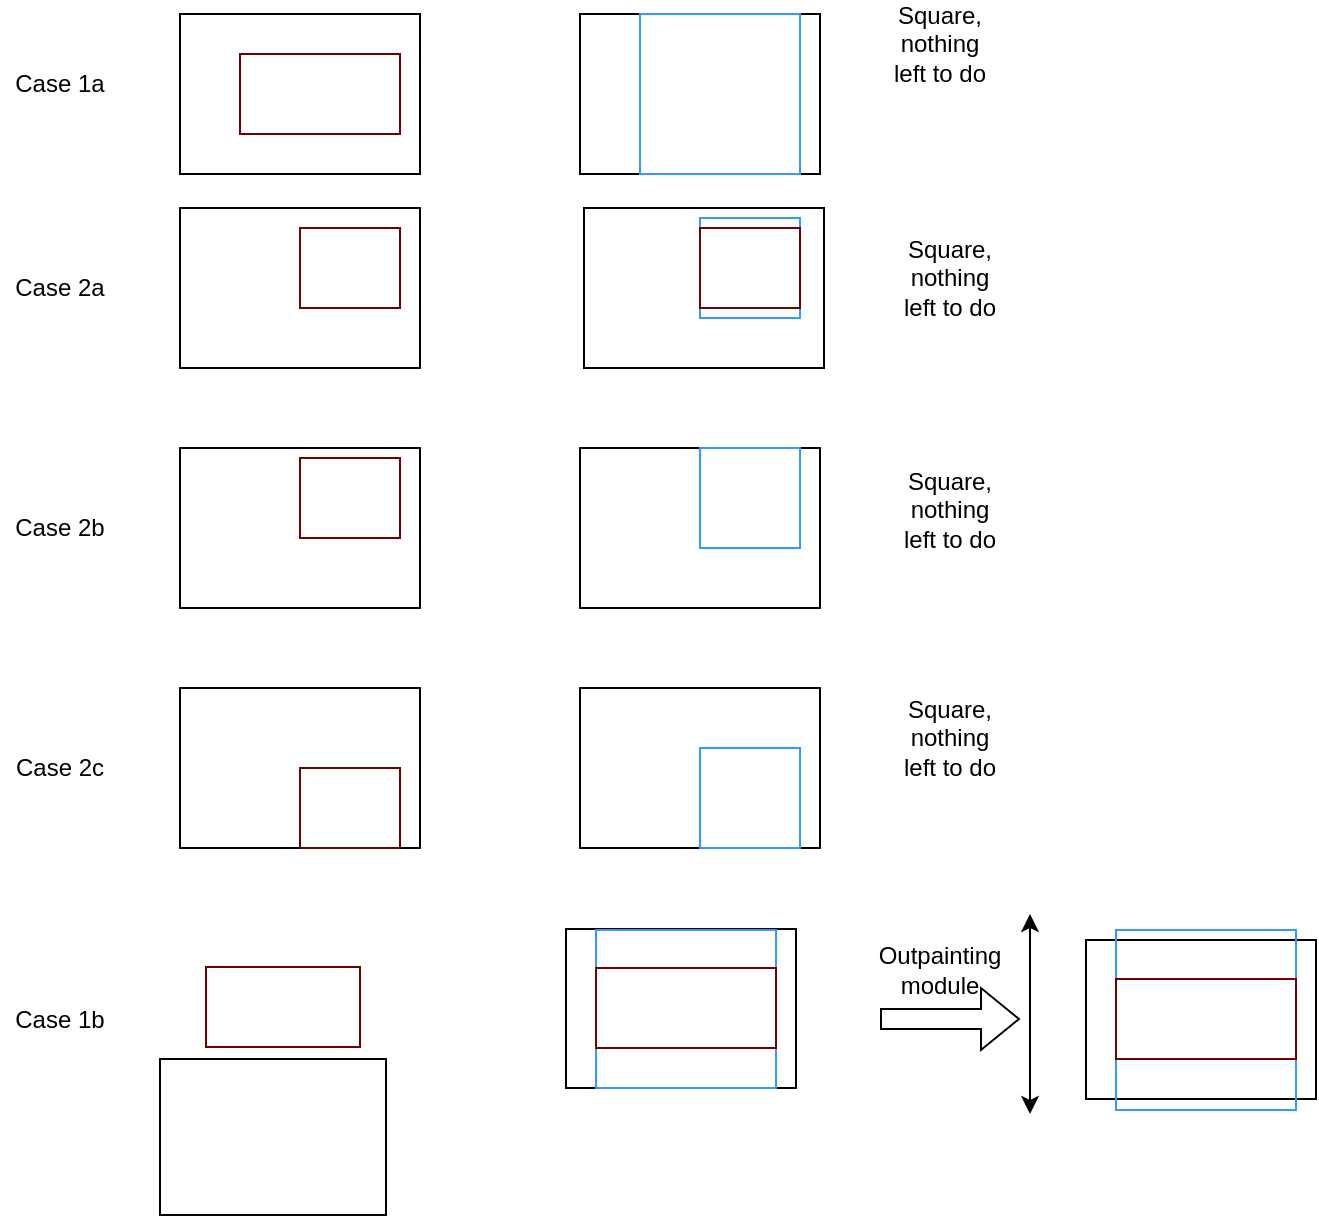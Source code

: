 <mxfile version="24.2.0" type="github">
  <diagram name="Page-1" id="dD4qSxTyb3Q1aRbLcb0a">
    <mxGraphModel dx="705" dy="482" grid="1" gridSize="5" guides="1" tooltips="1" connect="0" arrows="0" fold="1" page="1" pageScale="1" pageWidth="850" pageHeight="1100" background="none" math="0" shadow="0">
      <root>
        <mxCell id="0" />
        <mxCell id="1" parent="0" />
        <mxCell id="W99N5dghaN8DPbElHies-5" value="" style="rounded=0;whiteSpace=wrap;html=1;fillColor=none;" parent="1" vertex="1">
          <mxGeometry x="120" y="257" width="120" height="80" as="geometry" />
        </mxCell>
        <mxCell id="W99N5dghaN8DPbElHies-6" value="" style="rounded=0;whiteSpace=wrap;html=1;fillColor=none;fontColor=#ffffff;strokeColor=#6F0000;" parent="1" vertex="1">
          <mxGeometry x="180" y="267" width="50" height="40" as="geometry" />
        </mxCell>
        <mxCell id="W99N5dghaN8DPbElHies-8" value="" style="rounded=0;whiteSpace=wrap;html=1;fillColor=none;" parent="1" vertex="1">
          <mxGeometry x="322" y="257" width="120" height="80" as="geometry" />
        </mxCell>
        <mxCell id="W99N5dghaN8DPbElHies-9" value="" style="rounded=0;whiteSpace=wrap;html=1;strokeColor=#3399FF;" parent="1" vertex="1">
          <mxGeometry x="380" y="262" width="50" height="50" as="geometry" />
        </mxCell>
        <mxCell id="W99N5dghaN8DPbElHies-10" value="" style="rounded=0;whiteSpace=wrap;html=1;fillColor=none;" parent="1" vertex="1">
          <mxGeometry x="320" y="377" width="120" height="80" as="geometry" />
        </mxCell>
        <mxCell id="W99N5dghaN8DPbElHies-11" value="" style="rounded=0;whiteSpace=wrap;html=1;fillColor=none;fontColor=#ffffff;strokeColor=#3399FF;" parent="1" vertex="1">
          <mxGeometry x="380" y="377" width="50" height="50" as="geometry" />
        </mxCell>
        <mxCell id="W99N5dghaN8DPbElHies-18" value="Case 1a" style="text;html=1;strokeColor=none;fillColor=none;align=center;verticalAlign=middle;whiteSpace=wrap;rounded=0;" parent="1" vertex="1">
          <mxGeometry x="30" y="180" width="60" height="30" as="geometry" />
        </mxCell>
        <mxCell id="W99N5dghaN8DPbElHies-19" value="Case 1b" style="text;html=1;strokeColor=none;fillColor=none;align=center;verticalAlign=middle;whiteSpace=wrap;rounded=0;" parent="1" vertex="1">
          <mxGeometry x="30" y="647.5" width="60" height="30" as="geometry" />
        </mxCell>
        <mxCell id="W99N5dghaN8DPbElHies-20" value="" style="rounded=0;whiteSpace=wrap;html=1;fillColor=none;" parent="1" vertex="1">
          <mxGeometry x="120" y="160" width="120" height="80" as="geometry" />
        </mxCell>
        <mxCell id="W99N5dghaN8DPbElHies-21" value="" style="rounded=0;whiteSpace=wrap;html=1;fillColor=none;fontColor=#ffffff;strokeColor=#6F0000;" parent="1" vertex="1">
          <mxGeometry x="150" y="180" width="80" height="40" as="geometry" />
        </mxCell>
        <mxCell id="W99N5dghaN8DPbElHies-22" value="" style="rounded=0;whiteSpace=wrap;html=1;fillColor=none;" parent="1" vertex="1">
          <mxGeometry x="320" y="160" width="120" height="80" as="geometry" />
        </mxCell>
        <mxCell id="W99N5dghaN8DPbElHies-23" value="" style="rounded=0;whiteSpace=wrap;html=1;fillColor=none;fontColor=#ffffff;strokeColor=#3399FF;" parent="1" vertex="1">
          <mxGeometry x="350" y="160" width="80" height="80" as="geometry" />
        </mxCell>
        <mxCell id="W99N5dghaN8DPbElHies-28" value="Square, nothing left to do" style="text;html=1;strokeColor=none;fillColor=none;align=center;verticalAlign=middle;whiteSpace=wrap;rounded=0;" parent="1" vertex="1">
          <mxGeometry x="470" y="160" width="60" height="30" as="geometry" />
        </mxCell>
        <mxCell id="W99N5dghaN8DPbElHies-29" value="" style="shape=image;html=1;verticalAlign=top;verticalLabelPosition=bottom;labelBackgroundColor=#ffffff;imageAspect=0;aspect=fixed;image=https://cdn4.iconfinder.com/data/icons/ionicons/512/icon-checkmark-round-128.png" parent="1" vertex="1">
          <mxGeometry x="500" y="180" width="40" height="40" as="geometry" />
        </mxCell>
        <mxCell id="W99N5dghaN8DPbElHies-30" value="" style="shape=flexArrow;endArrow=classic;html=1;rounded=0;" parent="1" edge="1">
          <mxGeometry width="50" height="50" relative="1" as="geometry">
            <mxPoint x="470" y="662.5" as="sourcePoint" />
            <mxPoint x="540" y="662.5" as="targetPoint" />
          </mxGeometry>
        </mxCell>
        <mxCell id="W99N5dghaN8DPbElHies-31" value="Outpainting module" style="text;html=1;strokeColor=none;fillColor=none;align=center;verticalAlign=middle;whiteSpace=wrap;rounded=0;" parent="1" vertex="1">
          <mxGeometry x="470" y="622.5" width="60" height="30" as="geometry" />
        </mxCell>
        <mxCell id="W99N5dghaN8DPbElHies-36" value="" style="endArrow=classic;startArrow=classic;html=1;rounded=0;" parent="1" edge="1">
          <mxGeometry width="50" height="50" relative="1" as="geometry">
            <mxPoint x="545" y="710" as="sourcePoint" />
            <mxPoint x="545" y="610" as="targetPoint" />
          </mxGeometry>
        </mxCell>
        <mxCell id="W99N5dghaN8DPbElHies-37" value="" style="rounded=0;whiteSpace=wrap;html=1;fillColor=none;" parent="1" vertex="1">
          <mxGeometry x="120" y="377" width="120" height="80" as="geometry" />
        </mxCell>
        <mxCell id="W99N5dghaN8DPbElHies-38" value="" style="rounded=0;whiteSpace=wrap;html=1;fillColor=none;fontColor=#ffffff;strokeColor=#6F0000;" parent="1" vertex="1">
          <mxGeometry x="180" y="382" width="50" height="40" as="geometry" />
        </mxCell>
        <mxCell id="W99N5dghaN8DPbElHies-39" value="" style="rounded=0;whiteSpace=wrap;html=1;fillColor=none;" parent="1" vertex="1">
          <mxGeometry x="320" y="497" width="120" height="80" as="geometry" />
        </mxCell>
        <mxCell id="W99N5dghaN8DPbElHies-40" value="" style="rounded=0;whiteSpace=wrap;html=1;fillColor=none;fontColor=#ffffff;strokeColor=#3399FF;" parent="1" vertex="1">
          <mxGeometry x="380" y="527" width="50" height="50" as="geometry" />
        </mxCell>
        <mxCell id="W99N5dghaN8DPbElHies-41" value="" style="rounded=0;whiteSpace=wrap;html=1;fillColor=none;" parent="1" vertex="1">
          <mxGeometry x="120" y="497" width="120" height="80" as="geometry" />
        </mxCell>
        <mxCell id="W99N5dghaN8DPbElHies-42" value="" style="rounded=0;whiteSpace=wrap;html=1;fillColor=none;fontColor=#ffffff;strokeColor=#6F0000;" parent="1" vertex="1">
          <mxGeometry x="180" y="537" width="50" height="40" as="geometry" />
        </mxCell>
        <mxCell id="W99N5dghaN8DPbElHies-43" value="Case 2a" style="text;html=1;strokeColor=none;fillColor=none;align=center;verticalAlign=middle;whiteSpace=wrap;rounded=0;" parent="1" vertex="1">
          <mxGeometry x="30" y="282" width="60" height="30" as="geometry" />
        </mxCell>
        <mxCell id="W99N5dghaN8DPbElHies-46" value="Case 2b" style="text;html=1;strokeColor=none;fillColor=none;align=center;verticalAlign=middle;whiteSpace=wrap;rounded=0;" parent="1" vertex="1">
          <mxGeometry x="30" y="402" width="60" height="30" as="geometry" />
        </mxCell>
        <mxCell id="W99N5dghaN8DPbElHies-47" value="Case 2c" style="text;html=1;strokeColor=none;fillColor=none;align=center;verticalAlign=middle;whiteSpace=wrap;rounded=0;" parent="1" vertex="1">
          <mxGeometry x="30" y="522" width="60" height="30" as="geometry" />
        </mxCell>
        <mxCell id="HjYwqH8ET5TT-9HMaKof-3" value="Square, nothing left to do" style="text;html=1;strokeColor=none;fillColor=none;align=center;verticalAlign=middle;whiteSpace=wrap;rounded=0;" parent="1" vertex="1">
          <mxGeometry x="475" y="277" width="60" height="30" as="geometry" />
        </mxCell>
        <mxCell id="HjYwqH8ET5TT-9HMaKof-4" value="" style="shape=image;html=1;verticalAlign=top;verticalLabelPosition=bottom;labelBackgroundColor=#ffffff;imageAspect=0;aspect=fixed;image=https://cdn4.iconfinder.com/data/icons/ionicons/512/icon-checkmark-round-128.png" parent="1" vertex="1">
          <mxGeometry x="505" y="297" width="40" height="40" as="geometry" />
        </mxCell>
        <mxCell id="HjYwqH8ET5TT-9HMaKof-5" value="Square, nothing left to do" style="text;html=1;strokeColor=none;fillColor=none;align=center;verticalAlign=middle;whiteSpace=wrap;rounded=0;" parent="1" vertex="1">
          <mxGeometry x="475" y="393" width="60" height="30" as="geometry" />
        </mxCell>
        <mxCell id="HjYwqH8ET5TT-9HMaKof-6" value="" style="shape=image;html=1;verticalAlign=top;verticalLabelPosition=bottom;labelBackgroundColor=#ffffff;imageAspect=0;aspect=fixed;image=https://cdn4.iconfinder.com/data/icons/ionicons/512/icon-checkmark-round-128.png" parent="1" vertex="1">
          <mxGeometry x="505" y="413" width="40" height="40" as="geometry" />
        </mxCell>
        <mxCell id="HjYwqH8ET5TT-9HMaKof-11" value="Square, nothing left to do" style="text;html=1;strokeColor=none;fillColor=none;align=center;verticalAlign=middle;whiteSpace=wrap;rounded=0;" parent="1" vertex="1">
          <mxGeometry x="475" y="507" width="60" height="30" as="geometry" />
        </mxCell>
        <mxCell id="HjYwqH8ET5TT-9HMaKof-12" value="" style="shape=image;html=1;verticalAlign=top;verticalLabelPosition=bottom;labelBackgroundColor=#ffffff;imageAspect=0;aspect=fixed;image=https://cdn4.iconfinder.com/data/icons/ionicons/512/icon-checkmark-round-128.png" parent="1" vertex="1">
          <mxGeometry x="505" y="527" width="40" height="40" as="geometry" />
        </mxCell>
        <mxCell id="NH3Y3tL7dJ1_qsPXuu3D-1" value="" style="rounded=0;whiteSpace=wrap;html=1;fillColor=none;fontColor=#ffffff;strokeColor=#6F0000;" vertex="1" parent="1">
          <mxGeometry x="380" y="267" width="50" height="40" as="geometry" />
        </mxCell>
        <mxCell id="NH3Y3tL7dJ1_qsPXuu3D-4" value="" style="rounded=0;whiteSpace=wrap;html=1;fillColor=none;" vertex="1" parent="1">
          <mxGeometry x="573" y="623" width="115" height="79.5" as="geometry" />
        </mxCell>
        <mxCell id="NH3Y3tL7dJ1_qsPXuu3D-5" value="" style="rounded=0;whiteSpace=wrap;html=1;fillColor=none;fontColor=#ffffff;strokeColor=#3399FF;" vertex="1" parent="1">
          <mxGeometry x="588" y="618" width="90" height="90" as="geometry" />
        </mxCell>
        <mxCell id="NH3Y3tL7dJ1_qsPXuu3D-6" value="" style="rounded=0;whiteSpace=wrap;html=1;fillColor=none;fontColor=#ffffff;strokeColor=#6F0000;" vertex="1" parent="1">
          <mxGeometry x="588" y="642.5" width="90" height="40" as="geometry" />
        </mxCell>
        <mxCell id="NH3Y3tL7dJ1_qsPXuu3D-7" value="" style="rounded=0;whiteSpace=wrap;html=1;fillColor=none;" vertex="1" parent="1">
          <mxGeometry x="110" y="682.5" width="113" height="78" as="geometry" />
        </mxCell>
        <mxCell id="NH3Y3tL7dJ1_qsPXuu3D-9" value="" style="rounded=0;whiteSpace=wrap;html=1;fillColor=none;fontColor=#ffffff;strokeColor=#6F0000;" vertex="1" parent="1">
          <mxGeometry x="133" y="636.5" width="77" height="40" as="geometry" />
        </mxCell>
        <mxCell id="NH3Y3tL7dJ1_qsPXuu3D-10" value="" style="rounded=0;whiteSpace=wrap;html=1;fillColor=none;" vertex="1" parent="1">
          <mxGeometry x="313" y="617.5" width="115" height="79.5" as="geometry" />
        </mxCell>
        <mxCell id="NH3Y3tL7dJ1_qsPXuu3D-11" value="" style="rounded=0;whiteSpace=wrap;html=1;fillColor=none;fontColor=#ffffff;strokeColor=#3399FF;" vertex="1" parent="1">
          <mxGeometry x="328" y="618" width="90" height="79" as="geometry" />
        </mxCell>
        <mxCell id="NH3Y3tL7dJ1_qsPXuu3D-12" value="" style="rounded=0;whiteSpace=wrap;html=1;fillColor=none;fontColor=#ffffff;strokeColor=#6F0000;" vertex="1" parent="1">
          <mxGeometry x="328" y="637" width="90" height="40" as="geometry" />
        </mxCell>
      </root>
    </mxGraphModel>
  </diagram>
</mxfile>
